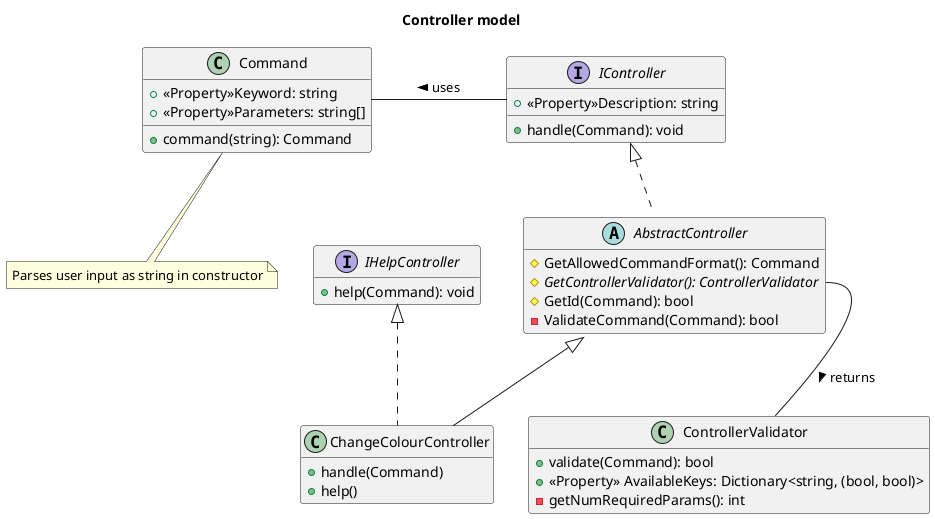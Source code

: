 @startuml ControllerModel
    title Controller model
    hide empty members
    class Command{
        + <<Property>>Keyword: string
        + <<Property>>Parameters: string[]
        + command(string): Command
    }
    note bottom: Parses user input as string in constructor

    interface IController{
        + handle(Command): void
        + <<Property>>Description: string
    }
    interface IHelpController{
        + help(Command): void
    }

    abstract class AbstractController implements IController{
        # GetAllowedCommandFormat(): Command
        # {abstract} GetControllerValidator(): ControllerValidator
        # GetId(Command): bool
        - ValidateCommand(Command): bool        
    }

    IController -left- Command: uses >

    class ChangeColourController extends AbstractController{
        + handle(Command)
        + help()
    }
    IHelpController <|.. ChangeColourController


    class ControllerValidator{
        + validate(Command): bool
        + <<Property>> AvailableKeys: Dictionary<string, (bool, bool)>
        - getNumRequiredParams(): int
    }
    AbstractController::GetControllerValidator -- ControllerValidator: > returns
    
@enduml